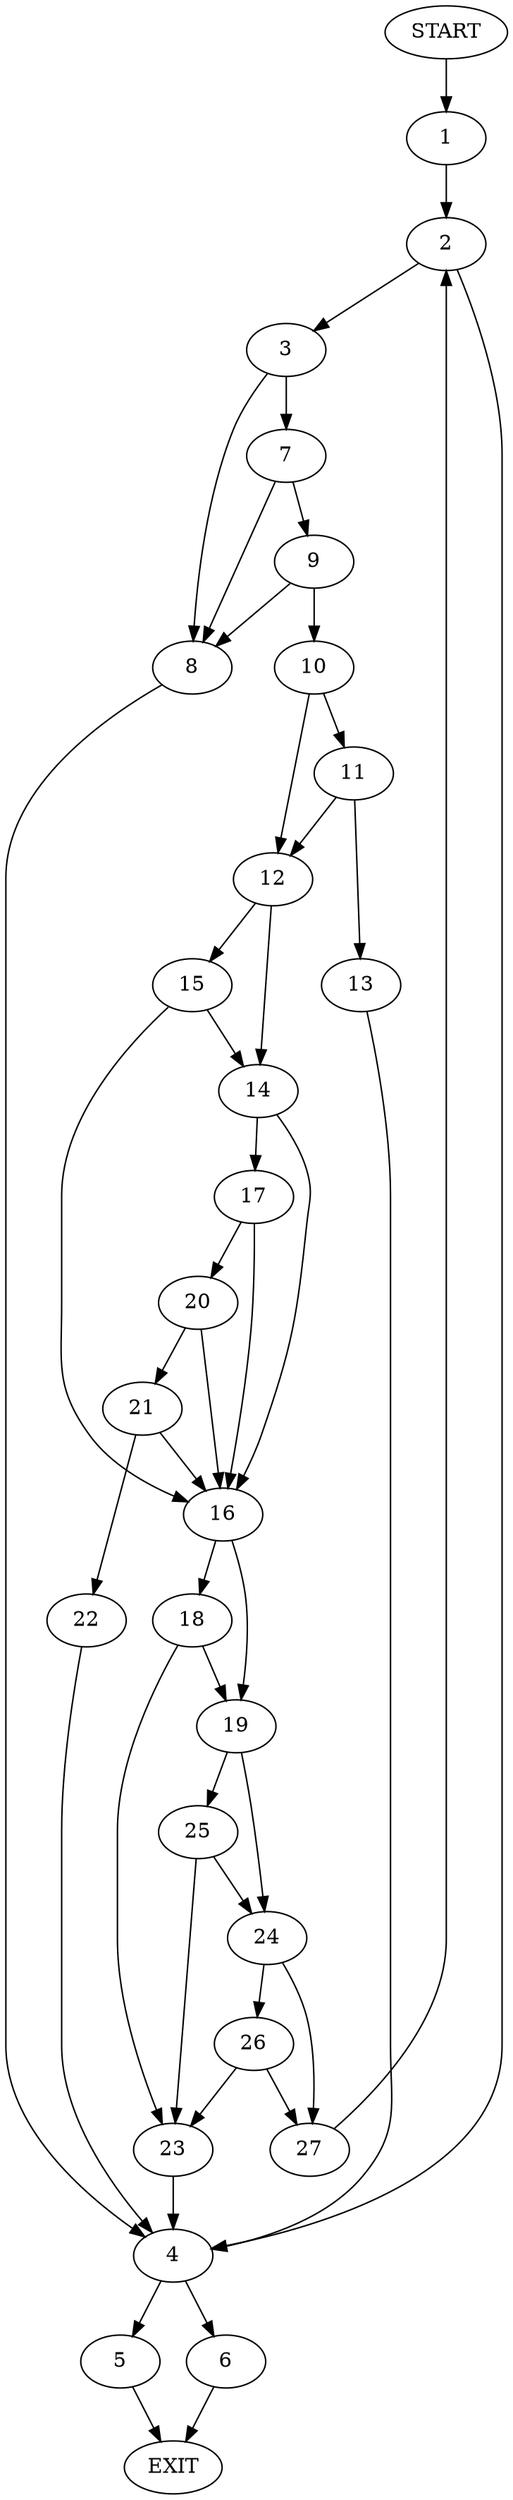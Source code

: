 digraph {
0 [label="START"]
28 [label="EXIT"]
0 -> 1
1 -> 2
2 -> 3
2 -> 4
4 -> 5
4 -> 6
3 -> 7
3 -> 8
7 -> 9
7 -> 8
8 -> 4
9 -> 10
9 -> 8
10 -> 11
10 -> 12
11 -> 13
11 -> 12
12 -> 14
12 -> 15
13 -> 4
14 -> 16
14 -> 17
15 -> 16
15 -> 14
16 -> 18
16 -> 19
17 -> 16
17 -> 20
20 -> 21
20 -> 16
21 -> 16
21 -> 22
22 -> 4
18 -> 19
18 -> 23
19 -> 24
19 -> 25
23 -> 4
25 -> 24
25 -> 23
24 -> 26
24 -> 27
27 -> 2
26 -> 23
26 -> 27
6 -> 28
5 -> 28
}
